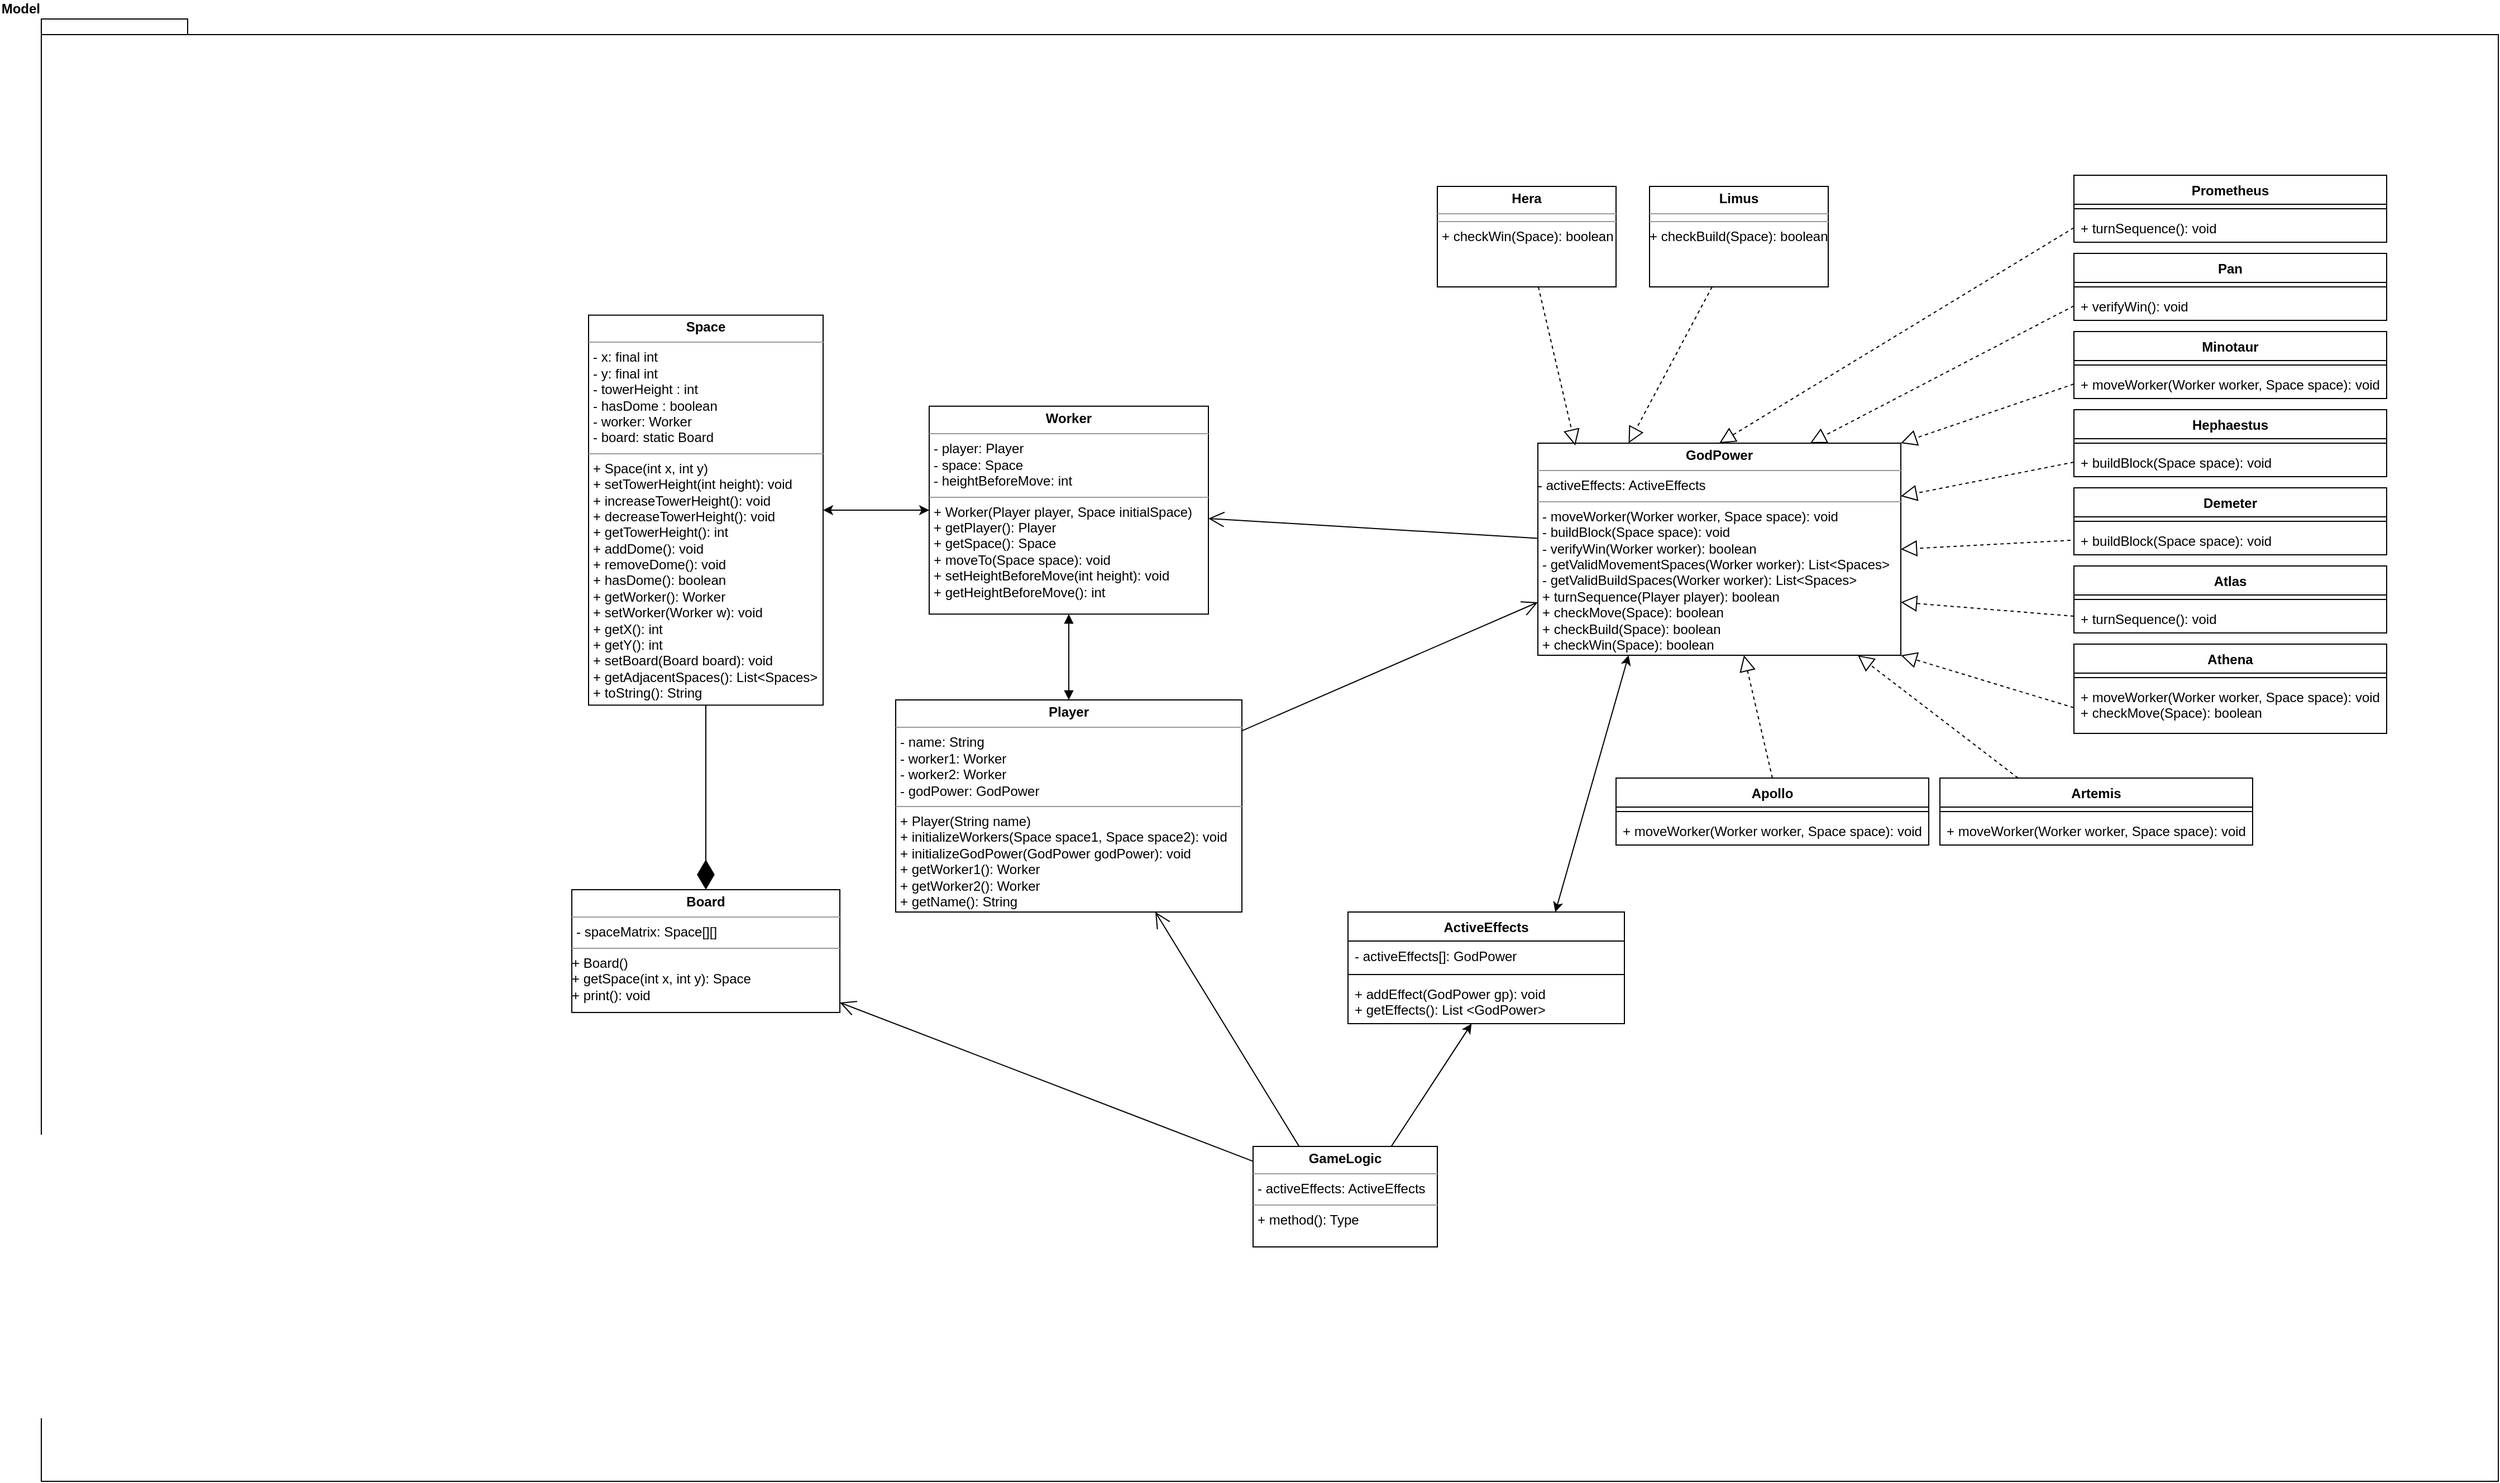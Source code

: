 <mxfile version="12.9.1" type="github"><diagram name="Page-1" id="c4acf3e9-155e-7222-9cf6-157b1a14988f"><mxGraphModel dx="2926" dy="2206" grid="1" gridSize="10" guides="1" tooltips="1" connect="1" arrows="1" fold="1" page="1" pageScale="1" pageWidth="850" pageHeight="1100" background="#ffffff" math="0" shadow="0"><root><mxCell id="0"/><mxCell id="1" parent="0"/><mxCell id="uEDdseuTx4ar9folRoNE-3" value="&lt;div&gt;Model&lt;/div&gt;" style="shape=folder;fontStyle=1;spacingTop=10;tabWidth=40;tabHeight=14;tabPosition=left;html=1;labelPosition=left;verticalLabelPosition=top;align=right;verticalAlign=bottom;" parent="1" vertex="1"><mxGeometry x="-370" y="-260" width="2200" height="1310" as="geometry"/></mxCell><mxCell id="uEDdseuTx4ar9folRoNE-6" value="&lt;p style=&quot;margin: 0px ; margin-top: 4px ; text-align: center&quot;&gt;&lt;b&gt;Space&lt;/b&gt;&lt;br&gt;&lt;/p&gt;&lt;hr size=&quot;1&quot;&gt;&lt;p style=&quot;margin: 0px ; margin-left: 4px&quot;&gt;- x: final int&lt;/p&gt;&lt;p style=&quot;margin: 0px ; margin-left: 4px&quot;&gt;- y: final int&lt;br&gt;&lt;/p&gt;&lt;p style=&quot;margin: 0px ; margin-left: 4px&quot;&gt;- towerHeight : int&lt;/p&gt;&lt;p style=&quot;margin: 0px ; margin-left: 4px&quot;&gt;- hasDome : boolean&lt;/p&gt;&lt;p style=&quot;margin: 0px ; margin-left: 4px&quot;&gt;- worker: Worker&lt;/p&gt;&lt;p style=&quot;margin: 0px ; margin-left: 4px&quot;&gt;- board: static Board&lt;br&gt;&lt;/p&gt;&lt;hr size=&quot;1&quot;&gt;&lt;p style=&quot;margin: 0px ; margin-left: 4px&quot;&gt;+ Space(int x, int y)&lt;br&gt;&lt;/p&gt;&lt;p style=&quot;margin: 0px ; margin-left: 4px&quot;&gt;+ setTowerHeight(int height): void&lt;/p&gt;&lt;p style=&quot;margin: 0px ; margin-left: 4px&quot;&gt;+ increaseTowerHeight(): void&lt;/p&gt;&lt;p style=&quot;margin: 0px ; margin-left: 4px&quot;&gt;+ decreaseTowerHeight(): void&lt;br&gt;&lt;/p&gt;&lt;p style=&quot;margin: 0px ; margin-left: 4px&quot;&gt;+ getTowerHeight(): int&lt;/p&gt;&lt;p style=&quot;margin: 0px ; margin-left: 4px&quot;&gt;+ addDome(): void&lt;/p&gt;&lt;p style=&quot;margin: 0px ; margin-left: 4px&quot;&gt;+ removeDome(): void&lt;br&gt;&lt;/p&gt;&lt;p style=&quot;margin: 0px ; margin-left: 4px&quot;&gt;+ hasDome(): boolean&lt;/p&gt;&lt;p style=&quot;margin: 0px ; margin-left: 4px&quot;&gt;+ getWorker(): Worker&lt;/p&gt;&lt;p style=&quot;margin: 0px ; margin-left: 4px&quot;&gt;+ setWorker(Worker w): void&lt;/p&gt;&lt;p style=&quot;margin: 0px ; margin-left: 4px&quot;&gt;+ getX(): int&lt;/p&gt;&lt;p style=&quot;margin: 0px ; margin-left: 4px&quot;&gt;+ getY(): int&lt;/p&gt;&lt;p style=&quot;margin: 0px ; margin-left: 4px&quot;&gt;+ setBoard(Board board): void&lt;/p&gt;&lt;p style=&quot;margin: 0px ; margin-left: 4px&quot;&gt;+ getAdjacentSpaces(): List&amp;lt;Spaces&amp;gt;&lt;/p&gt;&lt;p style=&quot;margin: 0px ; margin-left: 4px&quot;&gt;+ toString(): String&lt;br&gt;&lt;/p&gt;&lt;p style=&quot;margin: 0px ; margin-left: 4px&quot;&gt;&lt;br&gt;&lt;/p&gt;" style="verticalAlign=top;align=left;overflow=fill;fontSize=12;fontFamily=Helvetica;html=1;" parent="1" vertex="1"><mxGeometry x="120" y="5.32" width="210" height="349.36" as="geometry"/></mxCell><mxCell id="uEDdseuTx4ar9folRoNE-10" style="edgeStyle=orthogonalEdgeStyle;rounded=0;orthogonalLoop=1;jettySize=auto;html=1;startArrow=classic;startFill=1;" parent="1" source="uEDdseuTx4ar9folRoNE-9" target="uEDdseuTx4ar9folRoNE-6" edge="1"><mxGeometry relative="1" as="geometry"/></mxCell><mxCell id="uEDdseuTx4ar9folRoNE-9" value="&lt;p style=&quot;margin: 0px ; margin-top: 4px ; text-align: center&quot;&gt;&lt;b&gt;Worker&lt;/b&gt;&lt;br&gt;&lt;/p&gt;&lt;hr size=&quot;1&quot;&gt;&lt;p style=&quot;margin: 0px ; margin-left: 4px&quot;&gt;- player: Player&lt;/p&gt;&lt;p style=&quot;margin: 0px ; margin-left: 4px&quot;&gt;- space: Space&lt;/p&gt;&lt;p style=&quot;margin: 0px ; margin-left: 4px&quot;&gt;- heightBeforeMove: int&lt;br&gt;&lt;/p&gt;&lt;hr size=&quot;1&quot;&gt;&lt;p style=&quot;margin: 0px ; margin-left: 4px&quot;&gt;+ Worker(Player player, Space initialSpace)&lt;br&gt;&lt;/p&gt;&lt;p style=&quot;margin: 0px ; margin-left: 4px&quot;&gt;+ getPlayer(): Player&lt;/p&gt;&lt;p style=&quot;margin: 0px ; margin-left: 4px&quot;&gt;+ getSpace(): Space&lt;/p&gt;&lt;p style=&quot;margin: 0px ; margin-left: 4px&quot;&gt;+ moveTo(Space space): void&lt;/p&gt;&lt;p style=&quot;margin: 0px ; margin-left: 4px&quot;&gt;+ setHeightBeforeMove(int height): void&lt;/p&gt;&lt;p style=&quot;margin: 0px ; margin-left: 4px&quot;&gt;+ getHeightBeforeMove(): int&lt;br&gt;&lt;/p&gt;&lt;p style=&quot;margin: 0px ; margin-left: 4px&quot;&gt;&lt;br&gt;&lt;/p&gt;&lt;p style=&quot;margin: 0px ; margin-left: 4px&quot;&gt;&lt;br&gt;&lt;/p&gt;&lt;p style=&quot;margin: 0px ; margin-left: 4px&quot;&gt;&lt;br&gt;&lt;/p&gt;" style="verticalAlign=top;align=left;overflow=fill;fontSize=12;fontFamily=Helvetica;html=1;" parent="1" vertex="1"><mxGeometry x="425" y="86.88" width="250" height="186.25" as="geometry"/></mxCell><mxCell id="uEDdseuTx4ar9folRoNE-12" value="&lt;p style=&quot;margin: 0px ; margin-top: 4px ; text-align: center&quot;&gt;&lt;b&gt;Player&lt;/b&gt;&lt;br&gt;&lt;/p&gt;&lt;hr size=&quot;1&quot;&gt;&lt;p style=&quot;margin: 0px ; margin-left: 4px&quot;&gt;- name: String&lt;/p&gt;&lt;p style=&quot;margin: 0px ; margin-left: 4px&quot;&gt;- worker1: Worker&lt;/p&gt;&lt;p style=&quot;margin: 0px ; margin-left: 4px&quot;&gt;- worker2: Worker&lt;/p&gt;&lt;p style=&quot;margin: 0px ; margin-left: 4px&quot;&gt;- godPower: GodPower&lt;br&gt;&lt;/p&gt;&lt;hr size=&quot;1&quot;&gt;&lt;p style=&quot;margin: 0px ; margin-left: 4px&quot;&gt;+ Player(String name)&lt;/p&gt;&lt;p style=&quot;margin: 0px ; margin-left: 4px&quot;&gt;+ initializeWorkers(Space space1, Space space2): void&lt;br&gt;&lt;/p&gt;&lt;p style=&quot;margin: 0px ; margin-left: 4px&quot;&gt;+ initializeGodPower(GodPower godPower): void&lt;/p&gt;&lt;p style=&quot;margin: 0px ; margin-left: 4px&quot;&gt;+ getWorker1(): Worker&lt;/p&gt;&lt;p style=&quot;margin: 0px ; margin-left: 4px&quot;&gt;+ getWorker2(): Worker&lt;/p&gt;&lt;p style=&quot;margin: 0px ; margin-left: 4px&quot;&gt;+ getName(): String&lt;br&gt;&lt;/p&gt;&lt;p style=&quot;margin: 0px ; margin-left: 4px&quot;&gt;&lt;br&gt;&lt;/p&gt;" style="verticalAlign=top;align=left;overflow=fill;fontSize=12;fontFamily=Helvetica;html=1;" parent="1" vertex="1"><mxGeometry x="395" y="350" width="310" height="190" as="geometry"/></mxCell><mxCell id="uEDdseuTx4ar9folRoNE-13" value="" style="endArrow=block;startArrow=block;endFill=1;startFill=1;html=1;exitX=0.5;exitY=1;exitDx=0;exitDy=0;entryX=0.5;entryY=0;entryDx=0;entryDy=0;" parent="1" source="uEDdseuTx4ar9folRoNE-9" target="uEDdseuTx4ar9folRoNE-12" edge="1"><mxGeometry width="160" relative="1" as="geometry"><mxPoint x="340" y="330" as="sourcePoint"/><mxPoint x="500" y="330" as="targetPoint"/></mxGeometry></mxCell><mxCell id="uEDdseuTx4ar9folRoNE-25" value="&lt;p style=&quot;margin: 0px ; margin-top: 4px ; text-align: center&quot;&gt;&lt;b&gt;Board&lt;/b&gt;&lt;br&gt;&lt;/p&gt;&lt;hr size=&quot;1&quot;&gt;&lt;p style=&quot;margin: 0px ; margin-left: 4px&quot;&gt;- spaceMatrix: Space[][]&lt;/p&gt;&lt;hr size=&quot;1&quot;&gt;&lt;div&gt;+ Board()&lt;br&gt;&lt;/div&gt;&lt;div&gt;+ getSpace(int x, int y): Space&lt;/div&gt;&lt;div&gt;+ print(): void&lt;br&gt;&lt;/div&gt;" style="verticalAlign=top;align=left;overflow=fill;fontSize=12;fontFamily=Helvetica;html=1;" parent="1" vertex="1"><mxGeometry x="105" y="520" width="240" height="110" as="geometry"/></mxCell><mxCell id="uEDdseuTx4ar9folRoNE-28" value="" style="endArrow=diamondThin;endFill=1;endSize=24;html=1;" parent="1" source="uEDdseuTx4ar9folRoNE-6" target="uEDdseuTx4ar9folRoNE-25" edge="1"><mxGeometry width="160" relative="1" as="geometry"><mxPoint x="340" y="340" as="sourcePoint"/><mxPoint x="500" y="340" as="targetPoint"/></mxGeometry></mxCell><mxCell id="uEDdseuTx4ar9folRoNE-31" value="&lt;p style=&quot;margin: 0px ; margin-top: 4px ; text-align: center&quot;&gt;&lt;b&gt;GodPower&lt;/b&gt;&lt;/p&gt;&lt;hr size=&quot;1&quot;&gt;- activeEffects: ActiveEffects&lt;hr size=&quot;1&quot;&gt;&lt;p style=&quot;margin: 0px ; margin-left: 4px&quot;&gt;- moveWorker(Worker worker, Space space): void&lt;/p&gt;&lt;p style=&quot;margin: 0px ; margin-left: 4px&quot;&gt;- buildBlock(Space space): void&lt;br&gt;&lt;/p&gt;&lt;p style=&quot;margin: 0px ; margin-left: 4px&quot;&gt;- verifyWin(Worker worker): boolean&lt;/p&gt;&lt;p style=&quot;margin: 0px ; margin-left: 4px&quot;&gt;- getValidMovementSpaces(Worker worker): List&amp;lt;Spaces&amp;gt;&lt;/p&gt;&lt;p style=&quot;margin: 0px ; margin-left: 4px&quot;&gt;- getValidBuildSpaces(Worker worker): List&amp;lt;Spaces&amp;gt;&lt;br&gt;&lt;/p&gt;&lt;p style=&quot;margin: 0px ; margin-left: 4px&quot;&gt;+ turnSequence(Player player): boolean&lt;br&gt;&lt;/p&gt;&lt;p style=&quot;margin: 0px 0px 0px 4px&quot;&gt;+ checkMove(Space): boolean&lt;/p&gt;&lt;p style=&quot;margin: 0px 0px 0px 4px&quot;&gt;+ checkBuild(Space): boolean&lt;/p&gt;&lt;p style=&quot;margin: 0px 0px 0px 4px&quot;&gt;+ checkWin(Space): boolean&lt;/p&gt;&lt;p style=&quot;margin: 0px ; margin-left: 4px&quot;&gt;&lt;br&gt;&lt;/p&gt;" style="verticalAlign=top;align=left;overflow=fill;fontSize=12;fontFamily=Helvetica;html=1;" parent="1" vertex="1"><mxGeometry x="970" y="120" width="325" height="190" as="geometry"/></mxCell><mxCell id="uEDdseuTx4ar9folRoNE-32" value="" style="endArrow=open;endFill=1;endSize=12;html=1;" parent="1" source="uEDdseuTx4ar9folRoNE-31" target="uEDdseuTx4ar9folRoNE-9" edge="1"><mxGeometry width="160" relative="1" as="geometry"><mxPoint x="680" y="270" as="sourcePoint"/><mxPoint x="840" y="270" as="targetPoint"/></mxGeometry></mxCell><mxCell id="A2e2mmVc-ByPGTGszFhx-50" value="" style="endArrow=block;dashed=1;endFill=0;endSize=12;html=1;exitX=0.5;exitY=0;exitDx=0;exitDy=0;" parent="1" source="A2e2mmVc-ByPGTGszFhx-5" target="uEDdseuTx4ar9folRoNE-31" edge="1"><mxGeometry width="160" relative="1" as="geometry"><mxPoint x="990" y="300" as="sourcePoint"/><mxPoint x="1011" y="250" as="targetPoint"/></mxGeometry></mxCell><mxCell id="A2e2mmVc-ByPGTGszFhx-41" value="Prometheus" style="swimlane;fontStyle=1;align=center;verticalAlign=top;childLayout=stackLayout;horizontal=1;startSize=26;horizontalStack=0;resizeParent=1;resizeParentMax=0;resizeLast=0;collapsible=1;marginBottom=0;" parent="1" vertex="1"><mxGeometry x="1450" y="-120" width="280" height="60" as="geometry"/></mxCell><mxCell id="A2e2mmVc-ByPGTGszFhx-43" value="" style="line;strokeWidth=1;fillColor=none;align=left;verticalAlign=middle;spacingTop=-1;spacingLeft=3;spacingRight=3;rotatable=0;labelPosition=right;points=[];portConstraint=eastwest;" parent="A2e2mmVc-ByPGTGszFhx-41" vertex="1"><mxGeometry y="26" width="280" height="8" as="geometry"/></mxCell><mxCell id="A2e2mmVc-ByPGTGszFhx-44" value="+ turnSequence(): void" style="text;strokeColor=none;fillColor=none;align=left;verticalAlign=top;spacingLeft=4;spacingRight=4;overflow=hidden;rotatable=0;points=[[0,0.5],[1,0.5]];portConstraint=eastwest;" parent="A2e2mmVc-ByPGTGszFhx-41" vertex="1"><mxGeometry y="34" width="280" height="26" as="geometry"/></mxCell><mxCell id="A2e2mmVc-ByPGTGszFhx-37" value="Pan" style="swimlane;fontStyle=1;align=center;verticalAlign=top;childLayout=stackLayout;horizontal=1;startSize=26;horizontalStack=0;resizeParent=1;resizeParentMax=0;resizeLast=0;collapsible=1;marginBottom=0;" parent="1" vertex="1"><mxGeometry x="1450" y="-50" width="280" height="60" as="geometry"/></mxCell><mxCell id="A2e2mmVc-ByPGTGszFhx-39" value="" style="line;strokeWidth=1;fillColor=none;align=left;verticalAlign=middle;spacingTop=-1;spacingLeft=3;spacingRight=3;rotatable=0;labelPosition=right;points=[];portConstraint=eastwest;" parent="A2e2mmVc-ByPGTGszFhx-37" vertex="1"><mxGeometry y="26" width="280" height="8" as="geometry"/></mxCell><mxCell id="A2e2mmVc-ByPGTGszFhx-40" value="+ verifyWin(): void&#xA;&#xA;" style="text;strokeColor=none;fillColor=none;align=left;verticalAlign=top;spacingLeft=4;spacingRight=4;overflow=hidden;rotatable=0;points=[[0,0.5],[1,0.5]];portConstraint=eastwest;" parent="A2e2mmVc-ByPGTGszFhx-37" vertex="1"><mxGeometry y="34" width="280" height="26" as="geometry"/></mxCell><mxCell id="A2e2mmVc-ByPGTGszFhx-33" value="Minotaur" style="swimlane;fontStyle=1;align=center;verticalAlign=top;childLayout=stackLayout;horizontal=1;startSize=26;horizontalStack=0;resizeParent=1;resizeParentMax=0;resizeLast=0;collapsible=1;marginBottom=0;" parent="1" vertex="1"><mxGeometry x="1450" y="20" width="280" height="60" as="geometry"/></mxCell><mxCell id="A2e2mmVc-ByPGTGszFhx-35" value="" style="line;strokeWidth=1;fillColor=none;align=left;verticalAlign=middle;spacingTop=-1;spacingLeft=3;spacingRight=3;rotatable=0;labelPosition=right;points=[];portConstraint=eastwest;" parent="A2e2mmVc-ByPGTGszFhx-33" vertex="1"><mxGeometry y="26" width="280" height="8" as="geometry"/></mxCell><mxCell id="A2e2mmVc-ByPGTGszFhx-36" value="+ moveWorker(Worker worker, Space space): void&#xA;" style="text;strokeColor=none;fillColor=none;align=left;verticalAlign=top;spacingLeft=4;spacingRight=4;overflow=hidden;rotatable=0;points=[[0,0.5],[1,0.5]];portConstraint=eastwest;" parent="A2e2mmVc-ByPGTGszFhx-33" vertex="1"><mxGeometry y="34" width="280" height="26" as="geometry"/></mxCell><mxCell id="A2e2mmVc-ByPGTGszFhx-29" value="Hephaestus" style="swimlane;fontStyle=1;align=center;verticalAlign=top;childLayout=stackLayout;horizontal=1;startSize=26;horizontalStack=0;resizeParent=1;resizeParentMax=0;resizeLast=0;collapsible=1;marginBottom=0;" parent="1" vertex="1"><mxGeometry x="1450" y="90" width="280" height="60" as="geometry"/></mxCell><mxCell id="A2e2mmVc-ByPGTGszFhx-31" value="" style="line;strokeWidth=1;fillColor=none;align=left;verticalAlign=middle;spacingTop=-1;spacingLeft=3;spacingRight=3;rotatable=0;labelPosition=right;points=[];portConstraint=eastwest;" parent="A2e2mmVc-ByPGTGszFhx-29" vertex="1"><mxGeometry y="26" width="280" height="8" as="geometry"/></mxCell><mxCell id="A2e2mmVc-ByPGTGszFhx-32" value="+ buildBlock(Space space): void&#xA;&#xA;" style="text;strokeColor=none;fillColor=none;align=left;verticalAlign=top;spacingLeft=4;spacingRight=4;overflow=hidden;rotatable=0;points=[[0,0.5],[1,0.5]];portConstraint=eastwest;" parent="A2e2mmVc-ByPGTGszFhx-29" vertex="1"><mxGeometry y="34" width="280" height="26" as="geometry"/></mxCell><mxCell id="A2e2mmVc-ByPGTGszFhx-25" value="Demeter" style="swimlane;fontStyle=1;align=center;verticalAlign=top;childLayout=stackLayout;horizontal=1;startSize=26;horizontalStack=0;resizeParent=1;resizeParentMax=0;resizeLast=0;collapsible=1;marginBottom=0;" parent="1" vertex="1"><mxGeometry x="1450" y="160" width="280" height="60" as="geometry"/></mxCell><mxCell id="A2e2mmVc-ByPGTGszFhx-27" value="" style="line;strokeWidth=1;fillColor=none;align=left;verticalAlign=middle;spacingTop=-1;spacingLeft=3;spacingRight=3;rotatable=0;labelPosition=right;points=[];portConstraint=eastwest;" parent="A2e2mmVc-ByPGTGszFhx-25" vertex="1"><mxGeometry y="26" width="280" height="8" as="geometry"/></mxCell><mxCell id="A2e2mmVc-ByPGTGszFhx-28" value="+ buildBlock(Space space): void&#xA;&#xA;" style="text;strokeColor=none;fillColor=none;align=left;verticalAlign=top;spacingLeft=4;spacingRight=4;overflow=hidden;rotatable=0;points=[[0,0.5],[1,0.5]];portConstraint=eastwest;" parent="A2e2mmVc-ByPGTGszFhx-25" vertex="1"><mxGeometry y="34" width="280" height="26" as="geometry"/></mxCell><mxCell id="A2e2mmVc-ByPGTGszFhx-21" value="Atlas" style="swimlane;fontStyle=1;align=center;verticalAlign=top;childLayout=stackLayout;horizontal=1;startSize=26;horizontalStack=0;resizeParent=1;resizeParentMax=0;resizeLast=0;collapsible=1;marginBottom=0;" parent="1" vertex="1"><mxGeometry x="1450" y="230" width="280" height="60" as="geometry"/></mxCell><mxCell id="A2e2mmVc-ByPGTGszFhx-23" value="" style="line;strokeWidth=1;fillColor=none;align=left;verticalAlign=middle;spacingTop=-1;spacingLeft=3;spacingRight=3;rotatable=0;labelPosition=right;points=[];portConstraint=eastwest;" parent="A2e2mmVc-ByPGTGszFhx-21" vertex="1"><mxGeometry y="26" width="280" height="8" as="geometry"/></mxCell><mxCell id="A2e2mmVc-ByPGTGszFhx-24" value="+ turnSequence(): void" style="text;strokeColor=none;fillColor=none;align=left;verticalAlign=top;spacingLeft=4;spacingRight=4;overflow=hidden;rotatable=0;points=[[0,0.5],[1,0.5]];portConstraint=eastwest;" parent="A2e2mmVc-ByPGTGszFhx-21" vertex="1"><mxGeometry y="34" width="280" height="26" as="geometry"/></mxCell><mxCell id="A2e2mmVc-ByPGTGszFhx-17" value="Athena" style="swimlane;fontStyle=1;align=center;verticalAlign=top;childLayout=stackLayout;horizontal=1;startSize=26;horizontalStack=0;resizeParent=1;resizeParentMax=0;resizeLast=0;collapsible=1;marginBottom=0;" parent="1" vertex="1"><mxGeometry x="1450" y="300" width="280" height="80" as="geometry"/></mxCell><mxCell id="A2e2mmVc-ByPGTGszFhx-19" value="" style="line;strokeWidth=1;fillColor=none;align=left;verticalAlign=middle;spacingTop=-1;spacingLeft=3;spacingRight=3;rotatable=0;labelPosition=right;points=[];portConstraint=eastwest;" parent="A2e2mmVc-ByPGTGszFhx-17" vertex="1"><mxGeometry y="26" width="280" height="8" as="geometry"/></mxCell><mxCell id="A2e2mmVc-ByPGTGszFhx-20" value="+ moveWorker(Worker worker, Space space): void&#xA;+ checkMove(Space): boolean&#xA;" style="text;strokeColor=none;fillColor=none;align=left;verticalAlign=top;spacingLeft=4;spacingRight=4;overflow=hidden;rotatable=0;points=[[0,0.5],[1,0.5]];portConstraint=eastwest;" parent="A2e2mmVc-ByPGTGszFhx-17" vertex="1"><mxGeometry y="34" width="280" height="46" as="geometry"/></mxCell><mxCell id="A2e2mmVc-ByPGTGszFhx-51" value="" style="endArrow=block;dashed=1;endFill=0;endSize=12;html=1;exitX=0.25;exitY=0;exitDx=0;exitDy=0;" parent="1" source="A2e2mmVc-ByPGTGszFhx-9" target="uEDdseuTx4ar9folRoNE-31" edge="1"><mxGeometry width="160" relative="1" as="geometry"><mxPoint x="1290" y="120" as="sourcePoint"/><mxPoint x="1230" y="240" as="targetPoint"/></mxGeometry></mxCell><mxCell id="A2e2mmVc-ByPGTGszFhx-54" value="" style="endArrow=block;dashed=1;endFill=0;endSize=12;html=1;exitX=0;exitY=0.5;exitDx=0;exitDy=0;entryX=1;entryY=0;entryDx=0;entryDy=0;" parent="1" source="A2e2mmVc-ByPGTGszFhx-36" target="uEDdseuTx4ar9folRoNE-31" edge="1"><mxGeometry width="160" relative="1" as="geometry"><mxPoint x="1290" y="140" as="sourcePoint"/><mxPoint x="1450" y="140" as="targetPoint"/></mxGeometry></mxCell><mxCell id="A2e2mmVc-ByPGTGszFhx-55" value="" style="endArrow=block;dashed=1;endFill=0;endSize=12;html=1;exitX=0;exitY=0.5;exitDx=0;exitDy=0;entryX=0.75;entryY=0;entryDx=0;entryDy=0;" parent="1" source="A2e2mmVc-ByPGTGszFhx-40" target="uEDdseuTx4ar9folRoNE-31" edge="1"><mxGeometry width="160" relative="1" as="geometry"><mxPoint x="1160" y="-10" as="sourcePoint"/><mxPoint x="1320" y="-10" as="targetPoint"/></mxGeometry></mxCell><mxCell id="A2e2mmVc-ByPGTGszFhx-56" value="" style="endArrow=block;dashed=1;endFill=0;endSize=12;html=1;entryX=0.5;entryY=0;entryDx=0;entryDy=0;exitX=0;exitY=0.5;exitDx=0;exitDy=0;" parent="1" source="A2e2mmVc-ByPGTGszFhx-44" target="uEDdseuTx4ar9folRoNE-31" edge="1"><mxGeometry width="160" relative="1" as="geometry"><mxPoint x="970" y="-50" as="sourcePoint"/><mxPoint x="1130" y="-50" as="targetPoint"/></mxGeometry></mxCell><mxCell id="A2e2mmVc-ByPGTGszFhx-57" value="" style="endArrow=block;dashed=1;endFill=0;endSize=12;html=1;entryX=1;entryY=0.25;entryDx=0;entryDy=0;exitX=0;exitY=0.5;exitDx=0;exitDy=0;" parent="1" source="A2e2mmVc-ByPGTGszFhx-32" target="uEDdseuTx4ar9folRoNE-31" edge="1"><mxGeometry width="160" relative="1" as="geometry"><mxPoint x="1290" y="140" as="sourcePoint"/><mxPoint x="1450" y="140" as="targetPoint"/></mxGeometry></mxCell><mxCell id="A2e2mmVc-ByPGTGszFhx-58" value="" style="endArrow=block;dashed=1;endFill=0;endSize=12;html=1;entryX=1;entryY=0.5;entryDx=0;entryDy=0;" parent="1" target="uEDdseuTx4ar9folRoNE-31" edge="1"><mxGeometry width="160" relative="1" as="geometry"><mxPoint x="1447" y="207" as="sourcePoint"/><mxPoint x="1435" y="320" as="targetPoint"/></mxGeometry></mxCell><mxCell id="A2e2mmVc-ByPGTGszFhx-59" value="" style="endArrow=block;dashed=1;endFill=0;endSize=12;html=1;exitX=0;exitY=0.75;exitDx=0;exitDy=0;entryX=1;entryY=0.75;entryDx=0;entryDy=0;" parent="1" source="A2e2mmVc-ByPGTGszFhx-21" target="uEDdseuTx4ar9folRoNE-31" edge="1"><mxGeometry width="160" relative="1" as="geometry"><mxPoint x="1260" y="300" as="sourcePoint"/><mxPoint x="1420" y="300" as="targetPoint"/></mxGeometry></mxCell><mxCell id="A2e2mmVc-ByPGTGszFhx-60" value="" style="endArrow=block;dashed=1;endFill=0;endSize=12;html=1;exitX=0;exitY=0.5;exitDx=0;exitDy=0;entryX=1;entryY=1;entryDx=0;entryDy=0;" parent="1" source="A2e2mmVc-ByPGTGszFhx-20" target="uEDdseuTx4ar9folRoNE-31" edge="1"><mxGeometry width="160" relative="1" as="geometry"><mxPoint x="1250" y="310" as="sourcePoint"/><mxPoint x="1290" y="240" as="targetPoint"/></mxGeometry></mxCell><mxCell id="zWAgqz_s4CJjfRpqB57c-2" value="&lt;p style=&quot;margin: 0px ; margin-top: 4px ; text-align: center&quot;&gt;&lt;b&gt;Limus&lt;/b&gt;&lt;/p&gt;&lt;hr size=&quot;1&quot;&gt;&lt;hr size=&quot;1&quot;&gt;+ checkBuild(Space): boolean" style="verticalAlign=top;align=left;overflow=fill;fontSize=12;fontFamily=Helvetica;html=1;" parent="1" vertex="1"><mxGeometry x="1070" y="-110" width="160" height="90" as="geometry"/></mxCell><mxCell id="zWAgqz_s4CJjfRpqB57c-3" value="" style="endArrow=block;dashed=1;endFill=0;endSize=12;html=1;entryX=0.25;entryY=0;entryDx=0;entryDy=0;" parent="1" source="zWAgqz_s4CJjfRpqB57c-2" target="uEDdseuTx4ar9folRoNE-31" edge="1"><mxGeometry width="160" relative="1" as="geometry"><mxPoint x="1350" y="570" as="sourcePoint"/><mxPoint x="1215" y="630" as="targetPoint"/></mxGeometry></mxCell><mxCell id="zWAgqz_s4CJjfRpqB57c-4" value="&lt;p style=&quot;margin: 0px ; margin-top: 4px ; text-align: center&quot;&gt;&lt;b&gt;Hera&lt;/b&gt;&lt;/p&gt;&lt;hr size=&quot;1&quot;&gt;&lt;hr size=&quot;1&quot;&gt;&lt;p style=&quot;margin: 0px ; margin-left: 4px&quot;&gt;+ checkWin(Space): boolean&lt;/p&gt;" style="verticalAlign=top;align=left;overflow=fill;fontSize=12;fontFamily=Helvetica;html=1;" parent="1" vertex="1"><mxGeometry x="880" y="-110" width="160" height="90" as="geometry"/></mxCell><mxCell id="zWAgqz_s4CJjfRpqB57c-5" value="" style="endArrow=block;dashed=1;endFill=0;endSize=12;html=1;entryX=0.103;entryY=0.011;entryDx=0;entryDy=0;entryPerimeter=0;" parent="1" source="zWAgqz_s4CJjfRpqB57c-4" target="uEDdseuTx4ar9folRoNE-31" edge="1"><mxGeometry width="160" relative="1" as="geometry"><mxPoint x="1240" y="640" as="sourcePoint"/><mxPoint x="1010" y="120" as="targetPoint"/></mxGeometry></mxCell><mxCell id="zWAgqz_s4CJjfRpqB57c-8" value="&lt;p style=&quot;margin: 0px ; margin-top: 4px ; text-align: center&quot;&gt;&lt;b&gt;GameLogic&lt;/b&gt;&lt;/p&gt;&lt;hr size=&quot;1&quot;&gt;&lt;p style=&quot;margin: 0px ; margin-left: 4px&quot;&gt;- activeEffects: ActiveEffects&lt;/p&gt;&lt;hr size=&quot;1&quot;&gt;&lt;p style=&quot;margin: 0px ; margin-left: 4px&quot;&gt;+ method(): Type&lt;/p&gt;" style="verticalAlign=top;align=left;overflow=fill;fontSize=12;fontFamily=Helvetica;html=1;" parent="1" vertex="1"><mxGeometry x="715" y="750" width="165" height="90" as="geometry"/></mxCell><mxCell id="xfJKF4OA_VL39vOBkH6z-1" value="" style="endArrow=open;endFill=1;endSize=12;html=1;entryX=0;entryY=0.75;entryDx=0;entryDy=0;" parent="1" source="uEDdseuTx4ar9folRoNE-12" target="uEDdseuTx4ar9folRoNE-31" edge="1"><mxGeometry width="160" relative="1" as="geometry"><mxPoint x="780" y="410" as="sourcePoint"/><mxPoint x="940" y="410" as="targetPoint"/></mxGeometry></mxCell><mxCell id="xfJKF4OA_VL39vOBkH6z-2" value="" style="endArrow=open;endFill=1;endSize=12;html=1;exitX=0.25;exitY=0;exitDx=0;exitDy=0;entryX=0.75;entryY=1;entryDx=0;entryDy=0;" parent="1" source="zWAgqz_s4CJjfRpqB57c-8" target="uEDdseuTx4ar9folRoNE-12" edge="1"><mxGeometry width="160" relative="1" as="geometry"><mxPoint x="730" y="410" as="sourcePoint"/><mxPoint x="890" y="410" as="targetPoint"/></mxGeometry></mxCell><mxCell id="xfJKF4OA_VL39vOBkH6z-4" value="" style="endArrow=open;endFill=1;endSize=12;html=1;" parent="1" source="zWAgqz_s4CJjfRpqB57c-8" target="uEDdseuTx4ar9folRoNE-25" edge="1"><mxGeometry width="160" relative="1" as="geometry"><mxPoint x="650" y="640" as="sourcePoint"/><mxPoint x="810" y="640" as="targetPoint"/></mxGeometry></mxCell><mxCell id="A2e2mmVc-ByPGTGszFhx-5" value="Apollo" style="swimlane;fontStyle=1;align=center;verticalAlign=top;childLayout=stackLayout;horizontal=1;startSize=26;horizontalStack=0;resizeParent=1;resizeParentMax=0;resizeLast=0;collapsible=1;marginBottom=0;" parent="1" vertex="1"><mxGeometry x="1040" y="420" width="280" height="60" as="geometry"/></mxCell><mxCell id="A2e2mmVc-ByPGTGszFhx-7" value="" style="line;strokeWidth=1;fillColor=none;align=left;verticalAlign=middle;spacingTop=-1;spacingLeft=3;spacingRight=3;rotatable=0;labelPosition=right;points=[];portConstraint=eastwest;" parent="A2e2mmVc-ByPGTGszFhx-5" vertex="1"><mxGeometry y="26" width="280" height="8" as="geometry"/></mxCell><mxCell id="A2e2mmVc-ByPGTGszFhx-8" value="+ moveWorker(Worker worker, Space space): void&#xA;" style="text;strokeColor=none;fillColor=none;align=left;verticalAlign=top;spacingLeft=4;spacingRight=4;overflow=hidden;rotatable=0;points=[[0,0.5],[1,0.5]];portConstraint=eastwest;" parent="A2e2mmVc-ByPGTGszFhx-5" vertex="1"><mxGeometry y="34" width="280" height="26" as="geometry"/></mxCell><mxCell id="A2e2mmVc-ByPGTGszFhx-9" value="Artemis" style="swimlane;fontStyle=1;align=center;verticalAlign=top;childLayout=stackLayout;horizontal=1;startSize=26;horizontalStack=0;resizeParent=1;resizeParentMax=0;resizeLast=0;collapsible=1;marginBottom=0;" parent="1" vertex="1"><mxGeometry x="1330" y="420" width="280" height="60" as="geometry"/></mxCell><mxCell id="A2e2mmVc-ByPGTGszFhx-11" value="" style="line;strokeWidth=1;fillColor=none;align=left;verticalAlign=middle;spacingTop=-1;spacingLeft=3;spacingRight=3;rotatable=0;labelPosition=right;points=[];portConstraint=eastwest;" parent="A2e2mmVc-ByPGTGszFhx-9" vertex="1"><mxGeometry y="26" width="280" height="8" as="geometry"/></mxCell><mxCell id="A2e2mmVc-ByPGTGszFhx-12" value="+ moveWorker(Worker worker, Space space): void&#xA;" style="text;strokeColor=none;fillColor=none;align=left;verticalAlign=top;spacingLeft=4;spacingRight=4;overflow=hidden;rotatable=0;points=[[0,0.5],[1,0.5]];portConstraint=eastwest;" parent="A2e2mmVc-ByPGTGszFhx-9" vertex="1"><mxGeometry y="34" width="280" height="26" as="geometry"/></mxCell><mxCell id="k4nb-fqMOP_uuTNZmpLw-6" value="" style="endArrow=classic;startArrow=classic;html=1;entryX=0.25;entryY=1;entryDx=0;entryDy=0;exitX=0.75;exitY=0;exitDx=0;exitDy=0;" parent="1" source="k4nb-fqMOP_uuTNZmpLw-1" target="uEDdseuTx4ar9folRoNE-31" edge="1"><mxGeometry width="50" height="50" relative="1" as="geometry"><mxPoint x="900" y="450" as="sourcePoint"/><mxPoint x="950" y="400" as="targetPoint"/></mxGeometry></mxCell><mxCell id="k4nb-fqMOP_uuTNZmpLw-7" value="" style="endArrow=classic;html=1;exitX=0.75;exitY=0;exitDx=0;exitDy=0;" parent="1" source="zWAgqz_s4CJjfRpqB57c-8" target="k4nb-fqMOP_uuTNZmpLw-4" edge="1"><mxGeometry width="50" height="50" relative="1" as="geometry"><mxPoint x="970" y="670" as="sourcePoint"/><mxPoint x="1020" y="620" as="targetPoint"/></mxGeometry></mxCell><mxCell id="k4nb-fqMOP_uuTNZmpLw-1" value="ActiveEffects" style="swimlane;fontStyle=1;align=center;verticalAlign=top;childLayout=stackLayout;horizontal=1;startSize=26;horizontalStack=0;resizeParent=1;resizeParentMax=0;resizeLast=0;collapsible=1;marginBottom=0;" parent="1" vertex="1"><mxGeometry x="800" y="540" width="247.5" height="100" as="geometry"/></mxCell><mxCell id="k4nb-fqMOP_uuTNZmpLw-2" value="- activeEffects[]: GodPower" style="text;strokeColor=none;fillColor=none;align=left;verticalAlign=top;spacingLeft=4;spacingRight=4;overflow=hidden;rotatable=0;points=[[0,0.5],[1,0.5]];portConstraint=eastwest;" parent="k4nb-fqMOP_uuTNZmpLw-1" vertex="1"><mxGeometry y="26" width="247.5" height="26" as="geometry"/></mxCell><mxCell id="k4nb-fqMOP_uuTNZmpLw-3" value="" style="line;strokeWidth=1;fillColor=none;align=left;verticalAlign=middle;spacingTop=-1;spacingLeft=3;spacingRight=3;rotatable=0;labelPosition=right;points=[];portConstraint=eastwest;" parent="k4nb-fqMOP_uuTNZmpLw-1" vertex="1"><mxGeometry y="52" width="247.5" height="8" as="geometry"/></mxCell><mxCell id="k4nb-fqMOP_uuTNZmpLw-4" value="+ addEffect(GodPower gp): void&#xA;+ getEffects(): List &lt;GodPower&gt;" style="text;strokeColor=none;fillColor=none;align=left;verticalAlign=top;spacingLeft=4;spacingRight=4;overflow=hidden;rotatable=0;points=[[0,0.5],[1,0.5]];portConstraint=eastwest;" parent="k4nb-fqMOP_uuTNZmpLw-1" vertex="1"><mxGeometry y="60" width="247.5" height="40" as="geometry"/></mxCell></root></mxGraphModel></diagram></mxfile>